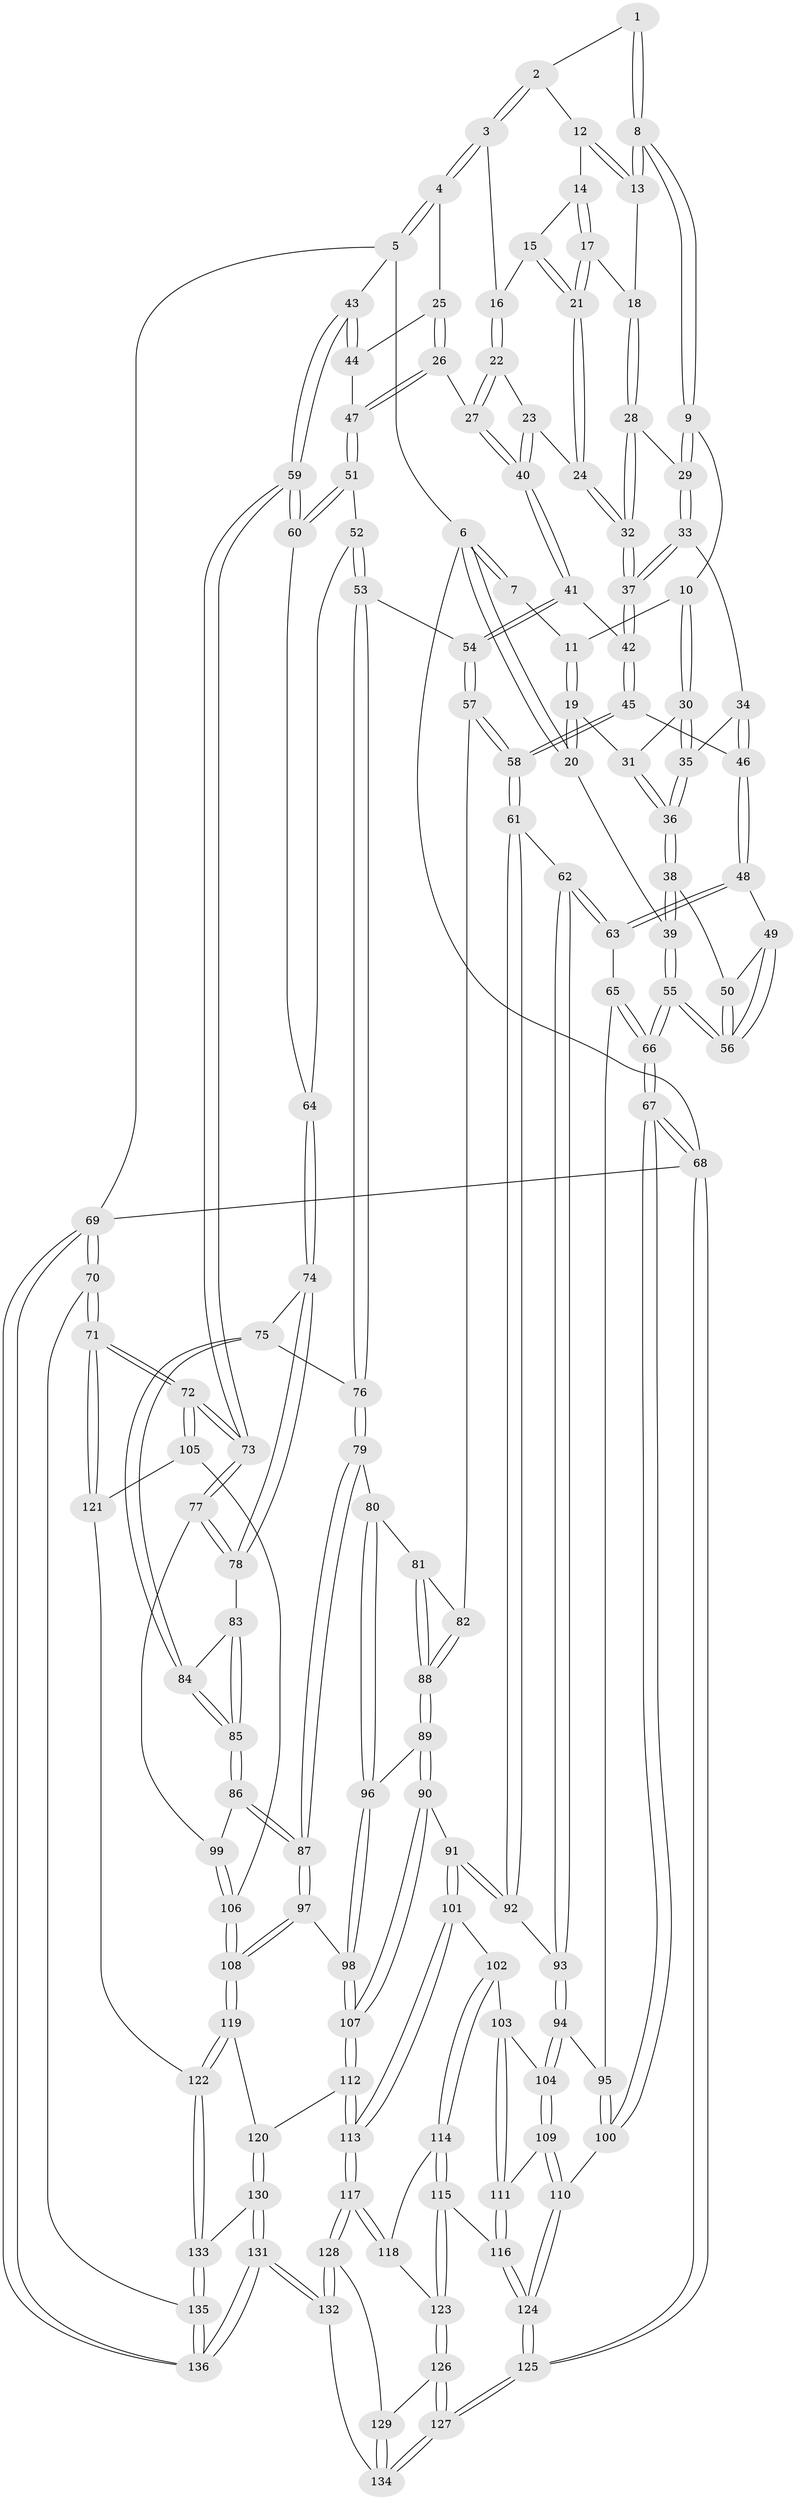 // Generated by graph-tools (version 1.1) at 2025/03/03/09/25 03:03:15]
// undirected, 136 vertices, 337 edges
graph export_dot {
graph [start="1"]
  node [color=gray90,style=filled];
  1 [pos="+0.267523732813648+0"];
  2 [pos="+0.2829965189079353+0"];
  3 [pos="+0.6642040559485007+0"];
  4 [pos="+0.7895442932006597+0"];
  5 [pos="+1+0"];
  6 [pos="+0+0"];
  7 [pos="+0.1133904146143914+0"];
  8 [pos="+0.1955113636549303+0.08924964440433142"];
  9 [pos="+0.18831470669899805+0.09548512366090307"];
  10 [pos="+0.17233845124213584+0.0928373469449777"];
  11 [pos="+0.132649472867651+0.059485021813440564"];
  12 [pos="+0.28311907372958767+0"];
  13 [pos="+0.2852298593273142+0.06422517671337953"];
  14 [pos="+0.35119674599889505+0"];
  15 [pos="+0.466195868739686+0.056598824923455686"];
  16 [pos="+0.5538141065309174+0"];
  17 [pos="+0.36041238158728994+0.09634057135679695"];
  18 [pos="+0.3331590454750099+0.09017800228505371"];
  19 [pos="+0+0.06982837368331328"];
  20 [pos="+0+0"];
  21 [pos="+0.39831397851363304+0.12141090227235017"];
  22 [pos="+0.5571898426083645+0.1697071790969413"];
  23 [pos="+0.4002879497055821+0.14351992293495208"];
  24 [pos="+0.39888577078689025+0.1421481232907695"];
  25 [pos="+0.7271400702226272+0.1312972256681035"];
  26 [pos="+0.6864680901188555+0.2330324775693635"];
  27 [pos="+0.5787932836331662+0.23616931072018701"];
  28 [pos="+0.2570753166437603+0.1582625174539134"];
  29 [pos="+0.2018003509431588+0.12682176679248763"];
  30 [pos="+0.1137139409879038+0.14739490704823122"];
  31 [pos="+0.016026344503937057+0.11996040908785888"];
  32 [pos="+0.31002370016641223+0.23770135061554623"];
  33 [pos="+0.17802906135774912+0.240815305001936"];
  34 [pos="+0.16779114543408447+0.24764402879492536"];
  35 [pos="+0.1046522792047593+0.247509706193694"];
  36 [pos="+0.095854744857823+0.25167672808347935"];
  37 [pos="+0.30787399241748875+0.24444091484576946"];
  38 [pos="+0.082392603336491+0.2640635578607006"];
  39 [pos="+0+0.15922208892953452"];
  40 [pos="+0.50663161313082+0.2940308271775393"];
  41 [pos="+0.4939997893541183+0.3259245580531369"];
  42 [pos="+0.31722220457504396+0.2769641042709705"];
  43 [pos="+1+0.1090477289115999"];
  44 [pos="+0.8855463961045025+0.24625242213390044"];
  45 [pos="+0.2795449139204157+0.37703819508275366"];
  46 [pos="+0.21576356116434559+0.3859326512025753"];
  47 [pos="+0.7523926764528057+0.341674789147296"];
  48 [pos="+0.14815299165120877+0.4338286067845118"];
  49 [pos="+0.11444959156575282+0.41321367294800326"];
  50 [pos="+0.08157706899736909+0.27044961429186404"];
  51 [pos="+0.752327588824849+0.3504658925943917"];
  52 [pos="+0.7391762245347197+0.38896694610095645"];
  53 [pos="+0.7115328206153537+0.43693165293829395"];
  54 [pos="+0.4967322762524666+0.3642857986399124"];
  55 [pos="+0+0.46009177196625406"];
  56 [pos="+0+0.4194321823455786"];
  57 [pos="+0.440228235065365+0.4609983908549333"];
  58 [pos="+0.3864105066006126+0.4800425932080438"];
  59 [pos="+1+0.33853059548929165"];
  60 [pos="+1+0.40571308665702627"];
  61 [pos="+0.3720979316735476+0.5042873860886061"];
  62 [pos="+0.24245655335089644+0.5598496687571856"];
  63 [pos="+0.15049370103013754+0.46779665670526244"];
  64 [pos="+0.9484080135997895+0.4781175979430925"];
  65 [pos="+0.08844243106351403+0.543277170648509"];
  66 [pos="+0+0.5605798659753856"];
  67 [pos="+0+0.7333669515787173"];
  68 [pos="+0+1"];
  69 [pos="+1+1"];
  70 [pos="+1+0.9854874305503162"];
  71 [pos="+1+0.8769608316926235"];
  72 [pos="+1+0.7510304267475465"];
  73 [pos="+1+0.6276193936622527"];
  74 [pos="+0.9443033326232269+0.4835619263835005"];
  75 [pos="+0.7793685214101334+0.512913371379944"];
  76 [pos="+0.7115160353950151+0.4628671474246364"];
  77 [pos="+0.9275429948605831+0.6463800792186448"];
  78 [pos="+0.9092389262252981+0.6094455796291118"];
  79 [pos="+0.6686367815350855+0.5226316540315787"];
  80 [pos="+0.6149257873441046+0.5497741504534737"];
  81 [pos="+0.5913606765340199+0.5451236387481989"];
  82 [pos="+0.5023063284168844+0.5164728858404515"];
  83 [pos="+0.8919903810591191+0.6042381159242168"];
  84 [pos="+0.8041822519522877+0.5563648720153086"];
  85 [pos="+0.767840381237238+0.6553654166634572"];
  86 [pos="+0.7500191207170492+0.6808977913153763"];
  87 [pos="+0.7374926973820116+0.6915298129600038"];
  88 [pos="+0.48673530838203477+0.6597109254267444"];
  89 [pos="+0.48533580173780033+0.6654471306692268"];
  90 [pos="+0.4272974272386723+0.6931791247512944"];
  91 [pos="+0.41465515337369035+0.6941321979419598"];
  92 [pos="+0.38980695747362154+0.6235303116526739"];
  93 [pos="+0.22359683239253372+0.63228515959582"];
  94 [pos="+0.21003991911701544+0.6634962708593821"];
  95 [pos="+0.12157345897093118+0.637900914981434"];
  96 [pos="+0.5895383578392821+0.6802894460840297"];
  97 [pos="+0.7270519985354503+0.7247216735275995"];
  98 [pos="+0.5920753691971892+0.6837173167822013"];
  99 [pos="+0.9239157459807857+0.65518637145952"];
  100 [pos="+0+0.7537963152513972"];
  101 [pos="+0.4108565442206594+0.6981944456185548"];
  102 [pos="+0.4080053135777375+0.7008125488713024"];
  103 [pos="+0.3392715609689179+0.7127560950460359"];
  104 [pos="+0.21145799170354976+0.6676425328252898"];
  105 [pos="+0.9238065704090529+0.7580946299890112"];
  106 [pos="+0.9133270430929991+0.7206328755952904"];
  107 [pos="+0.5533274056015125+0.8107323573001407"];
  108 [pos="+0.7295830001562785+0.7324183210388754"];
  109 [pos="+0.1784501714082848+0.7961346026925213"];
  110 [pos="+0.0859631794267993+0.8307506823933022"];
  111 [pos="+0.2672035070231797+0.8508605183956731"];
  112 [pos="+0.5627311865364333+0.8605442596467852"];
  113 [pos="+0.5236712867962139+0.8914390073716008"];
  114 [pos="+0.4059972545302012+0.7245330129063685"];
  115 [pos="+0.291522420382817+0.8707474459974837"];
  116 [pos="+0.28033582079904745+0.8686545044618662"];
  117 [pos="+0.5184406972288471+0.896239704940223"];
  118 [pos="+0.41255151149449487+0.8556599758317555"];
  119 [pos="+0.7297337099546949+0.7929875370103188"];
  120 [pos="+0.662643247370847+0.8643532059702512"];
  121 [pos="+0.9016398283780286+0.8557570175249571"];
  122 [pos="+0.8846139862535212+0.8718031107709389"];
  123 [pos="+0.33475337979531455+0.8845575133915928"];
  124 [pos="+0.1391733903559249+1"];
  125 [pos="+0.11920874815146708+1"];
  126 [pos="+0.3512807400785395+0.9298902814230977"];
  127 [pos="+0.17474739063106878+1"];
  128 [pos="+0.5037898857210305+0.9846260208884988"];
  129 [pos="+0.3569202762833671+0.9357741286509338"];
  130 [pos="+0.6764212558646483+0.8984729891576935"];
  131 [pos="+0.7632983466471954+1"];
  132 [pos="+0.5113438734790245+1"];
  133 [pos="+0.8780375100261285+0.937520797452459"];
  134 [pos="+0.45801858884967805+1"];
  135 [pos="+0.8780644629112093+0.9383783025447281"];
  136 [pos="+0.8098935217158528+1"];
  1 -- 2;
  1 -- 8;
  1 -- 8;
  2 -- 3;
  2 -- 3;
  2 -- 12;
  3 -- 4;
  3 -- 4;
  3 -- 16;
  4 -- 5;
  4 -- 5;
  4 -- 25;
  5 -- 6;
  5 -- 43;
  5 -- 69;
  6 -- 7;
  6 -- 7;
  6 -- 20;
  6 -- 20;
  6 -- 68;
  7 -- 11;
  8 -- 9;
  8 -- 9;
  8 -- 13;
  8 -- 13;
  9 -- 10;
  9 -- 29;
  9 -- 29;
  10 -- 11;
  10 -- 30;
  10 -- 30;
  11 -- 19;
  11 -- 19;
  12 -- 13;
  12 -- 13;
  12 -- 14;
  13 -- 18;
  14 -- 15;
  14 -- 17;
  14 -- 17;
  15 -- 16;
  15 -- 21;
  15 -- 21;
  16 -- 22;
  16 -- 22;
  17 -- 18;
  17 -- 21;
  17 -- 21;
  18 -- 28;
  18 -- 28;
  19 -- 20;
  19 -- 20;
  19 -- 31;
  20 -- 39;
  21 -- 24;
  21 -- 24;
  22 -- 23;
  22 -- 27;
  22 -- 27;
  23 -- 24;
  23 -- 40;
  23 -- 40;
  24 -- 32;
  24 -- 32;
  25 -- 26;
  25 -- 26;
  25 -- 44;
  26 -- 27;
  26 -- 47;
  26 -- 47;
  27 -- 40;
  27 -- 40;
  28 -- 29;
  28 -- 32;
  28 -- 32;
  29 -- 33;
  29 -- 33;
  30 -- 31;
  30 -- 35;
  30 -- 35;
  31 -- 36;
  31 -- 36;
  32 -- 37;
  32 -- 37;
  33 -- 34;
  33 -- 37;
  33 -- 37;
  34 -- 35;
  34 -- 46;
  34 -- 46;
  35 -- 36;
  35 -- 36;
  36 -- 38;
  36 -- 38;
  37 -- 42;
  37 -- 42;
  38 -- 39;
  38 -- 39;
  38 -- 50;
  39 -- 55;
  39 -- 55;
  40 -- 41;
  40 -- 41;
  41 -- 42;
  41 -- 54;
  41 -- 54;
  42 -- 45;
  42 -- 45;
  43 -- 44;
  43 -- 44;
  43 -- 59;
  43 -- 59;
  44 -- 47;
  45 -- 46;
  45 -- 58;
  45 -- 58;
  46 -- 48;
  46 -- 48;
  47 -- 51;
  47 -- 51;
  48 -- 49;
  48 -- 63;
  48 -- 63;
  49 -- 50;
  49 -- 56;
  49 -- 56;
  50 -- 56;
  50 -- 56;
  51 -- 52;
  51 -- 60;
  51 -- 60;
  52 -- 53;
  52 -- 53;
  52 -- 64;
  53 -- 54;
  53 -- 76;
  53 -- 76;
  54 -- 57;
  54 -- 57;
  55 -- 56;
  55 -- 56;
  55 -- 66;
  55 -- 66;
  57 -- 58;
  57 -- 58;
  57 -- 82;
  58 -- 61;
  58 -- 61;
  59 -- 60;
  59 -- 60;
  59 -- 73;
  59 -- 73;
  60 -- 64;
  61 -- 62;
  61 -- 92;
  61 -- 92;
  62 -- 63;
  62 -- 63;
  62 -- 93;
  62 -- 93;
  63 -- 65;
  64 -- 74;
  64 -- 74;
  65 -- 66;
  65 -- 66;
  65 -- 95;
  66 -- 67;
  66 -- 67;
  67 -- 68;
  67 -- 68;
  67 -- 100;
  67 -- 100;
  68 -- 125;
  68 -- 125;
  68 -- 69;
  69 -- 70;
  69 -- 70;
  69 -- 136;
  69 -- 136;
  70 -- 71;
  70 -- 71;
  70 -- 135;
  71 -- 72;
  71 -- 72;
  71 -- 121;
  71 -- 121;
  72 -- 73;
  72 -- 73;
  72 -- 105;
  72 -- 105;
  73 -- 77;
  73 -- 77;
  74 -- 75;
  74 -- 78;
  74 -- 78;
  75 -- 76;
  75 -- 84;
  75 -- 84;
  76 -- 79;
  76 -- 79;
  77 -- 78;
  77 -- 78;
  77 -- 99;
  78 -- 83;
  79 -- 80;
  79 -- 87;
  79 -- 87;
  80 -- 81;
  80 -- 96;
  80 -- 96;
  81 -- 82;
  81 -- 88;
  81 -- 88;
  82 -- 88;
  82 -- 88;
  83 -- 84;
  83 -- 85;
  83 -- 85;
  84 -- 85;
  84 -- 85;
  85 -- 86;
  85 -- 86;
  86 -- 87;
  86 -- 87;
  86 -- 99;
  87 -- 97;
  87 -- 97;
  88 -- 89;
  88 -- 89;
  89 -- 90;
  89 -- 90;
  89 -- 96;
  90 -- 91;
  90 -- 107;
  90 -- 107;
  91 -- 92;
  91 -- 92;
  91 -- 101;
  91 -- 101;
  92 -- 93;
  93 -- 94;
  93 -- 94;
  94 -- 95;
  94 -- 104;
  94 -- 104;
  95 -- 100;
  95 -- 100;
  96 -- 98;
  96 -- 98;
  97 -- 98;
  97 -- 108;
  97 -- 108;
  98 -- 107;
  98 -- 107;
  99 -- 106;
  99 -- 106;
  100 -- 110;
  101 -- 102;
  101 -- 113;
  101 -- 113;
  102 -- 103;
  102 -- 114;
  102 -- 114;
  103 -- 104;
  103 -- 111;
  103 -- 111;
  104 -- 109;
  104 -- 109;
  105 -- 106;
  105 -- 121;
  106 -- 108;
  106 -- 108;
  107 -- 112;
  107 -- 112;
  108 -- 119;
  108 -- 119;
  109 -- 110;
  109 -- 110;
  109 -- 111;
  110 -- 124;
  110 -- 124;
  111 -- 116;
  111 -- 116;
  112 -- 113;
  112 -- 113;
  112 -- 120;
  113 -- 117;
  113 -- 117;
  114 -- 115;
  114 -- 115;
  114 -- 118;
  115 -- 116;
  115 -- 123;
  115 -- 123;
  116 -- 124;
  116 -- 124;
  117 -- 118;
  117 -- 118;
  117 -- 128;
  117 -- 128;
  118 -- 123;
  119 -- 120;
  119 -- 122;
  119 -- 122;
  120 -- 130;
  120 -- 130;
  121 -- 122;
  122 -- 133;
  122 -- 133;
  123 -- 126;
  123 -- 126;
  124 -- 125;
  124 -- 125;
  125 -- 127;
  125 -- 127;
  126 -- 127;
  126 -- 127;
  126 -- 129;
  127 -- 134;
  127 -- 134;
  128 -- 129;
  128 -- 132;
  128 -- 132;
  129 -- 134;
  129 -- 134;
  130 -- 131;
  130 -- 131;
  130 -- 133;
  131 -- 132;
  131 -- 132;
  131 -- 136;
  131 -- 136;
  132 -- 134;
  133 -- 135;
  133 -- 135;
  135 -- 136;
  135 -- 136;
}
